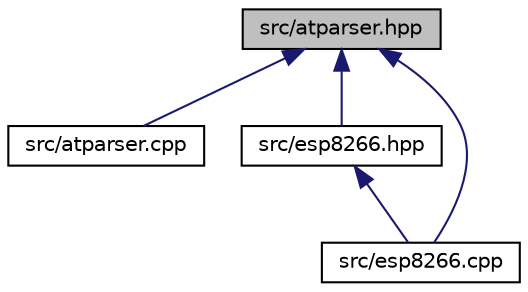 digraph "src/atparser.hpp"
{
  edge [fontname="Helvetica",fontsize="10",labelfontname="Helvetica",labelfontsize="10"];
  node [fontname="Helvetica",fontsize="10",shape=record];
  Node1 [label="src/atparser.hpp",height=0.2,width=0.4,color="black", fillcolor="grey75", style="filled" fontcolor="black"];
  Node1 -> Node2 [dir="back",color="midnightblue",fontsize="10",style="solid",fontname="Helvetica"];
  Node2 [label="src/atparser.cpp",height=0.2,width=0.4,color="black", fillcolor="white", style="filled",URL="$atparser_8cpp.html"];
  Node1 -> Node3 [dir="back",color="midnightblue",fontsize="10",style="solid",fontname="Helvetica"];
  Node3 [label="src/esp8266.hpp",height=0.2,width=0.4,color="black", fillcolor="white", style="filled",URL="$esp8266_8hpp.html"];
  Node3 -> Node4 [dir="back",color="midnightblue",fontsize="10",style="solid",fontname="Helvetica"];
  Node4 [label="src/esp8266.cpp",height=0.2,width=0.4,color="black", fillcolor="white", style="filled",URL="$esp8266_8cpp.html"];
  Node1 -> Node4 [dir="back",color="midnightblue",fontsize="10",style="solid",fontname="Helvetica"];
}
